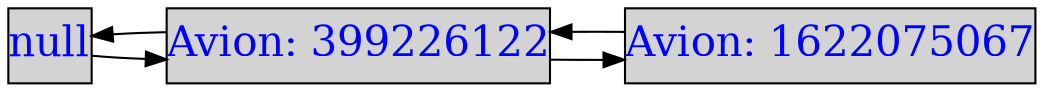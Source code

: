 digraph lista{
rankdir=LR
node [margin=0 fontcolor=blue fontsize=20 width=0.5 shape=box style=filled]
nodo2018962760[label="null"];
nodo399226122[label="Avion: 399226122"];
nodo2018962760->nodo399226122;
nodo399226122->nodo2018962760;
nodo1622075067[label="Avion: 1622075067"];
nodo399226122->nodo1622075067;
nodo1622075067->nodo399226122;


}
